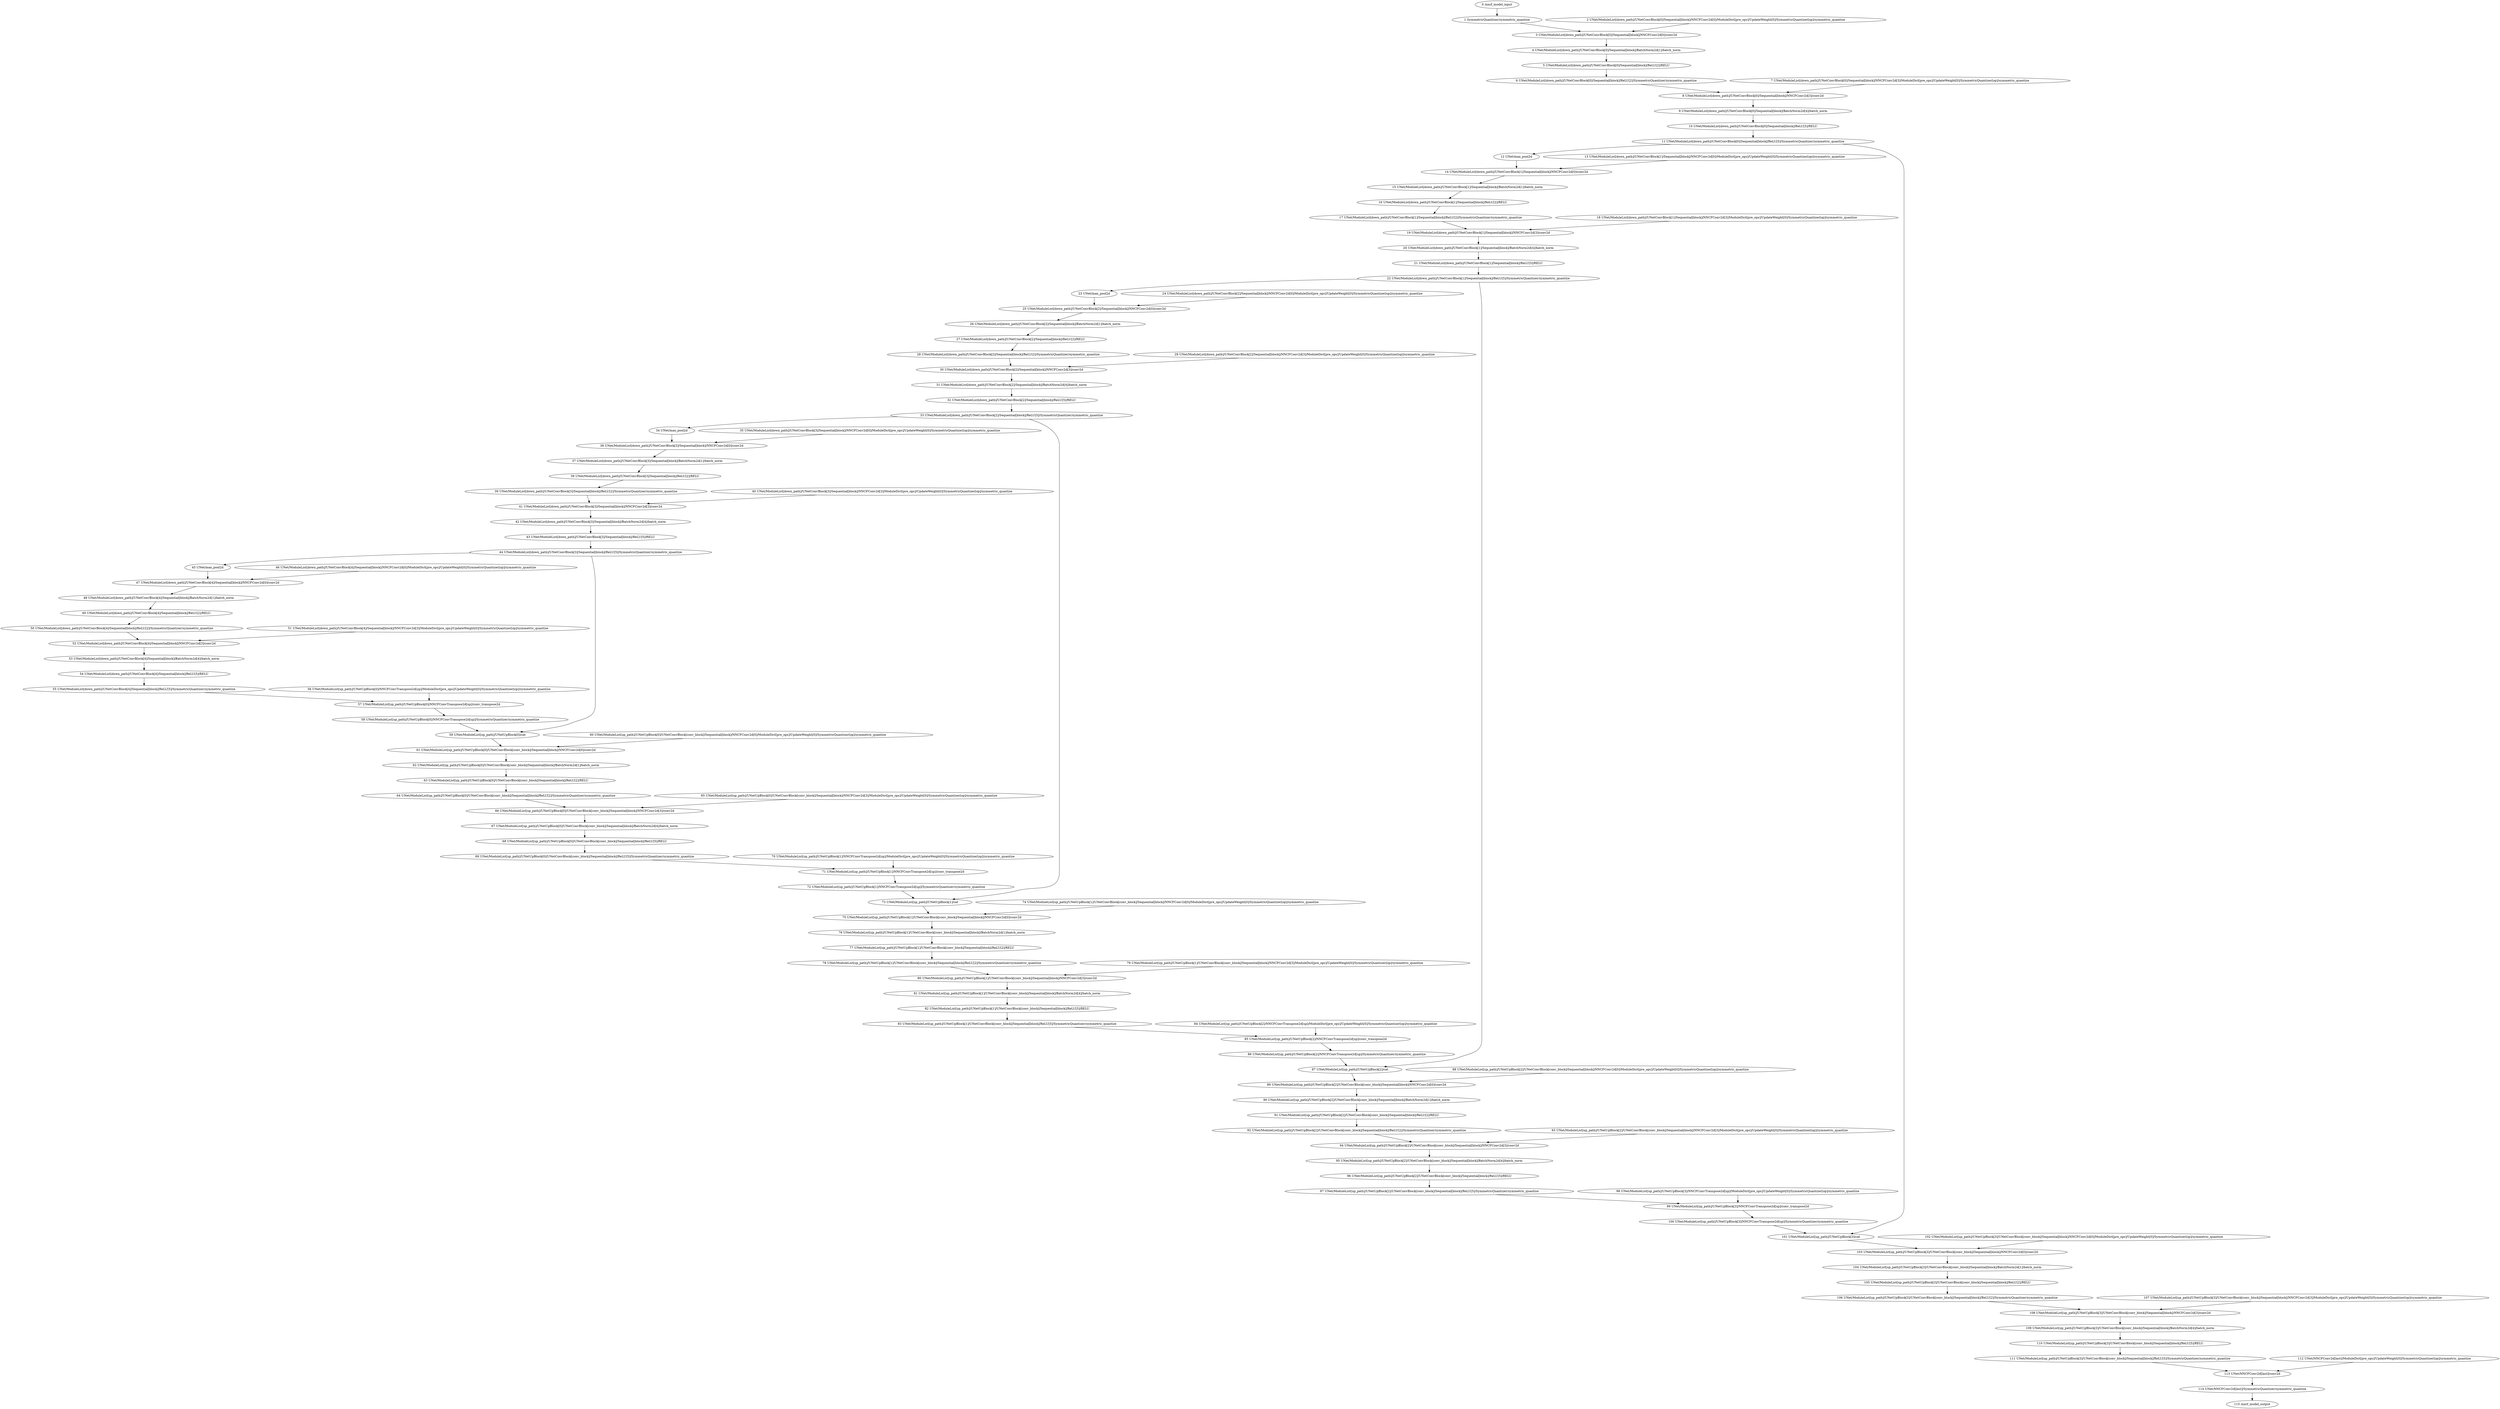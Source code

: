 strict digraph  {
"0 /nncf_model_input" [id=0, scope="", type=nncf_model_input];
"1 SymmetricQuantizer/symmetric_quantize" [id=1, scope=SymmetricQuantizer, type=symmetric_quantize];
"2 UNet/ModuleList[down_path]/UNetConvBlock[0]/Sequential[block]/NNCFConv2d[0]/ModuleDict[pre_ops]/UpdateWeight[0]/SymmetricQuantizer[op]/symmetric_quantize" [id=2, scope="UNet/ModuleList[down_path]/UNetConvBlock[0]/Sequential[block]/NNCFConv2d[0]/ModuleDict[pre_ops]/UpdateWeight[0]/SymmetricQuantizer[op]", type=symmetric_quantize];
"3 UNet/ModuleList[down_path]/UNetConvBlock[0]/Sequential[block]/NNCFConv2d[0]/conv2d" [id=3, scope="UNet/ModuleList[down_path]/UNetConvBlock[0]/Sequential[block]/NNCFConv2d[0]", type=conv2d];
"4 UNet/ModuleList[down_path]/UNetConvBlock[0]/Sequential[block]/BatchNorm2d[1]/batch_norm" [id=4, scope="UNet/ModuleList[down_path]/UNetConvBlock[0]/Sequential[block]/BatchNorm2d[1]", type=batch_norm];
"5 UNet/ModuleList[down_path]/UNetConvBlock[0]/Sequential[block]/ReLU[2]/RELU" [id=5, scope="UNet/ModuleList[down_path]/UNetConvBlock[0]/Sequential[block]/ReLU[2]", type=RELU];
"6 UNet/ModuleList[down_path]/UNetConvBlock[0]/Sequential[block]/ReLU[2]/SymmetricQuantizer/symmetric_quantize" [id=6, scope="UNet/ModuleList[down_path]/UNetConvBlock[0]/Sequential[block]/ReLU[2]/SymmetricQuantizer", type=symmetric_quantize];
"7 UNet/ModuleList[down_path]/UNetConvBlock[0]/Sequential[block]/NNCFConv2d[3]/ModuleDict[pre_ops]/UpdateWeight[0]/SymmetricQuantizer[op]/symmetric_quantize" [id=7, scope="UNet/ModuleList[down_path]/UNetConvBlock[0]/Sequential[block]/NNCFConv2d[3]/ModuleDict[pre_ops]/UpdateWeight[0]/SymmetricQuantizer[op]", type=symmetric_quantize];
"8 UNet/ModuleList[down_path]/UNetConvBlock[0]/Sequential[block]/NNCFConv2d[3]/conv2d" [id=8, scope="UNet/ModuleList[down_path]/UNetConvBlock[0]/Sequential[block]/NNCFConv2d[3]", type=conv2d];
"9 UNet/ModuleList[down_path]/UNetConvBlock[0]/Sequential[block]/BatchNorm2d[4]/batch_norm" [id=9, scope="UNet/ModuleList[down_path]/UNetConvBlock[0]/Sequential[block]/BatchNorm2d[4]", type=batch_norm];
"10 UNet/ModuleList[down_path]/UNetConvBlock[0]/Sequential[block]/ReLU[5]/RELU" [id=10, scope="UNet/ModuleList[down_path]/UNetConvBlock[0]/Sequential[block]/ReLU[5]", type=RELU];
"11 UNet/ModuleList[down_path]/UNetConvBlock[0]/Sequential[block]/ReLU[5]/SymmetricQuantizer/symmetric_quantize" [id=11, scope="UNet/ModuleList[down_path]/UNetConvBlock[0]/Sequential[block]/ReLU[5]/SymmetricQuantizer", type=symmetric_quantize];
"12 UNet/max_pool2d" [id=12, scope=UNet, type=max_pool2d];
"13 UNet/ModuleList[down_path]/UNetConvBlock[1]/Sequential[block]/NNCFConv2d[0]/ModuleDict[pre_ops]/UpdateWeight[0]/SymmetricQuantizer[op]/symmetric_quantize" [id=13, scope="UNet/ModuleList[down_path]/UNetConvBlock[1]/Sequential[block]/NNCFConv2d[0]/ModuleDict[pre_ops]/UpdateWeight[0]/SymmetricQuantizer[op]", type=symmetric_quantize];
"14 UNet/ModuleList[down_path]/UNetConvBlock[1]/Sequential[block]/NNCFConv2d[0]/conv2d" [id=14, scope="UNet/ModuleList[down_path]/UNetConvBlock[1]/Sequential[block]/NNCFConv2d[0]", type=conv2d];
"15 UNet/ModuleList[down_path]/UNetConvBlock[1]/Sequential[block]/BatchNorm2d[1]/batch_norm" [id=15, scope="UNet/ModuleList[down_path]/UNetConvBlock[1]/Sequential[block]/BatchNorm2d[1]", type=batch_norm];
"16 UNet/ModuleList[down_path]/UNetConvBlock[1]/Sequential[block]/ReLU[2]/RELU" [id=16, scope="UNet/ModuleList[down_path]/UNetConvBlock[1]/Sequential[block]/ReLU[2]", type=RELU];
"17 UNet/ModuleList[down_path]/UNetConvBlock[1]/Sequential[block]/ReLU[2]/SymmetricQuantizer/symmetric_quantize" [id=17, scope="UNet/ModuleList[down_path]/UNetConvBlock[1]/Sequential[block]/ReLU[2]/SymmetricQuantizer", type=symmetric_quantize];
"18 UNet/ModuleList[down_path]/UNetConvBlock[1]/Sequential[block]/NNCFConv2d[3]/ModuleDict[pre_ops]/UpdateWeight[0]/SymmetricQuantizer[op]/symmetric_quantize" [id=18, scope="UNet/ModuleList[down_path]/UNetConvBlock[1]/Sequential[block]/NNCFConv2d[3]/ModuleDict[pre_ops]/UpdateWeight[0]/SymmetricQuantizer[op]", type=symmetric_quantize];
"19 UNet/ModuleList[down_path]/UNetConvBlock[1]/Sequential[block]/NNCFConv2d[3]/conv2d" [id=19, scope="UNet/ModuleList[down_path]/UNetConvBlock[1]/Sequential[block]/NNCFConv2d[3]", type=conv2d];
"20 UNet/ModuleList[down_path]/UNetConvBlock[1]/Sequential[block]/BatchNorm2d[4]/batch_norm" [id=20, scope="UNet/ModuleList[down_path]/UNetConvBlock[1]/Sequential[block]/BatchNorm2d[4]", type=batch_norm];
"21 UNet/ModuleList[down_path]/UNetConvBlock[1]/Sequential[block]/ReLU[5]/RELU" [id=21, scope="UNet/ModuleList[down_path]/UNetConvBlock[1]/Sequential[block]/ReLU[5]", type=RELU];
"22 UNet/ModuleList[down_path]/UNetConvBlock[1]/Sequential[block]/ReLU[5]/SymmetricQuantizer/symmetric_quantize" [id=22, scope="UNet/ModuleList[down_path]/UNetConvBlock[1]/Sequential[block]/ReLU[5]/SymmetricQuantizer", type=symmetric_quantize];
"23 UNet/max_pool2d" [id=23, scope=UNet, type=max_pool2d];
"24 UNet/ModuleList[down_path]/UNetConvBlock[2]/Sequential[block]/NNCFConv2d[0]/ModuleDict[pre_ops]/UpdateWeight[0]/SymmetricQuantizer[op]/symmetric_quantize" [id=24, scope="UNet/ModuleList[down_path]/UNetConvBlock[2]/Sequential[block]/NNCFConv2d[0]/ModuleDict[pre_ops]/UpdateWeight[0]/SymmetricQuantizer[op]", type=symmetric_quantize];
"25 UNet/ModuleList[down_path]/UNetConvBlock[2]/Sequential[block]/NNCFConv2d[0]/conv2d" [id=25, scope="UNet/ModuleList[down_path]/UNetConvBlock[2]/Sequential[block]/NNCFConv2d[0]", type=conv2d];
"26 UNet/ModuleList[down_path]/UNetConvBlock[2]/Sequential[block]/BatchNorm2d[1]/batch_norm" [id=26, scope="UNet/ModuleList[down_path]/UNetConvBlock[2]/Sequential[block]/BatchNorm2d[1]", type=batch_norm];
"27 UNet/ModuleList[down_path]/UNetConvBlock[2]/Sequential[block]/ReLU[2]/RELU" [id=27, scope="UNet/ModuleList[down_path]/UNetConvBlock[2]/Sequential[block]/ReLU[2]", type=RELU];
"28 UNet/ModuleList[down_path]/UNetConvBlock[2]/Sequential[block]/ReLU[2]/SymmetricQuantizer/symmetric_quantize" [id=28, scope="UNet/ModuleList[down_path]/UNetConvBlock[2]/Sequential[block]/ReLU[2]/SymmetricQuantizer", type=symmetric_quantize];
"29 UNet/ModuleList[down_path]/UNetConvBlock[2]/Sequential[block]/NNCFConv2d[3]/ModuleDict[pre_ops]/UpdateWeight[0]/SymmetricQuantizer[op]/symmetric_quantize" [id=29, scope="UNet/ModuleList[down_path]/UNetConvBlock[2]/Sequential[block]/NNCFConv2d[3]/ModuleDict[pre_ops]/UpdateWeight[0]/SymmetricQuantizer[op]", type=symmetric_quantize];
"30 UNet/ModuleList[down_path]/UNetConvBlock[2]/Sequential[block]/NNCFConv2d[3]/conv2d" [id=30, scope="UNet/ModuleList[down_path]/UNetConvBlock[2]/Sequential[block]/NNCFConv2d[3]", type=conv2d];
"31 UNet/ModuleList[down_path]/UNetConvBlock[2]/Sequential[block]/BatchNorm2d[4]/batch_norm" [id=31, scope="UNet/ModuleList[down_path]/UNetConvBlock[2]/Sequential[block]/BatchNorm2d[4]", type=batch_norm];
"32 UNet/ModuleList[down_path]/UNetConvBlock[2]/Sequential[block]/ReLU[5]/RELU" [id=32, scope="UNet/ModuleList[down_path]/UNetConvBlock[2]/Sequential[block]/ReLU[5]", type=RELU];
"33 UNet/ModuleList[down_path]/UNetConvBlock[2]/Sequential[block]/ReLU[5]/SymmetricQuantizer/symmetric_quantize" [id=33, scope="UNet/ModuleList[down_path]/UNetConvBlock[2]/Sequential[block]/ReLU[5]/SymmetricQuantizer", type=symmetric_quantize];
"34 UNet/max_pool2d" [id=34, scope=UNet, type=max_pool2d];
"35 UNet/ModuleList[down_path]/UNetConvBlock[3]/Sequential[block]/NNCFConv2d[0]/ModuleDict[pre_ops]/UpdateWeight[0]/SymmetricQuantizer[op]/symmetric_quantize" [id=35, scope="UNet/ModuleList[down_path]/UNetConvBlock[3]/Sequential[block]/NNCFConv2d[0]/ModuleDict[pre_ops]/UpdateWeight[0]/SymmetricQuantizer[op]", type=symmetric_quantize];
"36 UNet/ModuleList[down_path]/UNetConvBlock[3]/Sequential[block]/NNCFConv2d[0]/conv2d" [id=36, scope="UNet/ModuleList[down_path]/UNetConvBlock[3]/Sequential[block]/NNCFConv2d[0]", type=conv2d];
"37 UNet/ModuleList[down_path]/UNetConvBlock[3]/Sequential[block]/BatchNorm2d[1]/batch_norm" [id=37, scope="UNet/ModuleList[down_path]/UNetConvBlock[3]/Sequential[block]/BatchNorm2d[1]", type=batch_norm];
"38 UNet/ModuleList[down_path]/UNetConvBlock[3]/Sequential[block]/ReLU[2]/RELU" [id=38, scope="UNet/ModuleList[down_path]/UNetConvBlock[3]/Sequential[block]/ReLU[2]", type=RELU];
"39 UNet/ModuleList[down_path]/UNetConvBlock[3]/Sequential[block]/ReLU[2]/SymmetricQuantizer/symmetric_quantize" [id=39, scope="UNet/ModuleList[down_path]/UNetConvBlock[3]/Sequential[block]/ReLU[2]/SymmetricQuantizer", type=symmetric_quantize];
"40 UNet/ModuleList[down_path]/UNetConvBlock[3]/Sequential[block]/NNCFConv2d[3]/ModuleDict[pre_ops]/UpdateWeight[0]/SymmetricQuantizer[op]/symmetric_quantize" [id=40, scope="UNet/ModuleList[down_path]/UNetConvBlock[3]/Sequential[block]/NNCFConv2d[3]/ModuleDict[pre_ops]/UpdateWeight[0]/SymmetricQuantizer[op]", type=symmetric_quantize];
"41 UNet/ModuleList[down_path]/UNetConvBlock[3]/Sequential[block]/NNCFConv2d[3]/conv2d" [id=41, scope="UNet/ModuleList[down_path]/UNetConvBlock[3]/Sequential[block]/NNCFConv2d[3]", type=conv2d];
"42 UNet/ModuleList[down_path]/UNetConvBlock[3]/Sequential[block]/BatchNorm2d[4]/batch_norm" [id=42, scope="UNet/ModuleList[down_path]/UNetConvBlock[3]/Sequential[block]/BatchNorm2d[4]", type=batch_norm];
"43 UNet/ModuleList[down_path]/UNetConvBlock[3]/Sequential[block]/ReLU[5]/RELU" [id=43, scope="UNet/ModuleList[down_path]/UNetConvBlock[3]/Sequential[block]/ReLU[5]", type=RELU];
"44 UNet/ModuleList[down_path]/UNetConvBlock[3]/Sequential[block]/ReLU[5]/SymmetricQuantizer/symmetric_quantize" [id=44, scope="UNet/ModuleList[down_path]/UNetConvBlock[3]/Sequential[block]/ReLU[5]/SymmetricQuantizer", type=symmetric_quantize];
"45 UNet/max_pool2d" [id=45, scope=UNet, type=max_pool2d];
"46 UNet/ModuleList[down_path]/UNetConvBlock[4]/Sequential[block]/NNCFConv2d[0]/ModuleDict[pre_ops]/UpdateWeight[0]/SymmetricQuantizer[op]/symmetric_quantize" [id=46, scope="UNet/ModuleList[down_path]/UNetConvBlock[4]/Sequential[block]/NNCFConv2d[0]/ModuleDict[pre_ops]/UpdateWeight[0]/SymmetricQuantizer[op]", type=symmetric_quantize];
"47 UNet/ModuleList[down_path]/UNetConvBlock[4]/Sequential[block]/NNCFConv2d[0]/conv2d" [id=47, scope="UNet/ModuleList[down_path]/UNetConvBlock[4]/Sequential[block]/NNCFConv2d[0]", type=conv2d];
"48 UNet/ModuleList[down_path]/UNetConvBlock[4]/Sequential[block]/BatchNorm2d[1]/batch_norm" [id=48, scope="UNet/ModuleList[down_path]/UNetConvBlock[4]/Sequential[block]/BatchNorm2d[1]", type=batch_norm];
"49 UNet/ModuleList[down_path]/UNetConvBlock[4]/Sequential[block]/ReLU[2]/RELU" [id=49, scope="UNet/ModuleList[down_path]/UNetConvBlock[4]/Sequential[block]/ReLU[2]", type=RELU];
"50 UNet/ModuleList[down_path]/UNetConvBlock[4]/Sequential[block]/ReLU[2]/SymmetricQuantizer/symmetric_quantize" [id=50, scope="UNet/ModuleList[down_path]/UNetConvBlock[4]/Sequential[block]/ReLU[2]/SymmetricQuantizer", type=symmetric_quantize];
"51 UNet/ModuleList[down_path]/UNetConvBlock[4]/Sequential[block]/NNCFConv2d[3]/ModuleDict[pre_ops]/UpdateWeight[0]/SymmetricQuantizer[op]/symmetric_quantize" [id=51, scope="UNet/ModuleList[down_path]/UNetConvBlock[4]/Sequential[block]/NNCFConv2d[3]/ModuleDict[pre_ops]/UpdateWeight[0]/SymmetricQuantizer[op]", type=symmetric_quantize];
"52 UNet/ModuleList[down_path]/UNetConvBlock[4]/Sequential[block]/NNCFConv2d[3]/conv2d" [id=52, scope="UNet/ModuleList[down_path]/UNetConvBlock[4]/Sequential[block]/NNCFConv2d[3]", type=conv2d];
"53 UNet/ModuleList[down_path]/UNetConvBlock[4]/Sequential[block]/BatchNorm2d[4]/batch_norm" [id=53, scope="UNet/ModuleList[down_path]/UNetConvBlock[4]/Sequential[block]/BatchNorm2d[4]", type=batch_norm];
"54 UNet/ModuleList[down_path]/UNetConvBlock[4]/Sequential[block]/ReLU[5]/RELU" [id=54, scope="UNet/ModuleList[down_path]/UNetConvBlock[4]/Sequential[block]/ReLU[5]", type=RELU];
"55 UNet/ModuleList[down_path]/UNetConvBlock[4]/Sequential[block]/ReLU[5]/SymmetricQuantizer/symmetric_quantize" [id=55, scope="UNet/ModuleList[down_path]/UNetConvBlock[4]/Sequential[block]/ReLU[5]/SymmetricQuantizer", type=symmetric_quantize];
"56 UNet/ModuleList[up_path]/UNetUpBlock[0]/NNCFConvTranspose2d[up]/ModuleDict[pre_ops]/UpdateWeight[0]/SymmetricQuantizer[op]/symmetric_quantize" [id=56, scope="UNet/ModuleList[up_path]/UNetUpBlock[0]/NNCFConvTranspose2d[up]/ModuleDict[pre_ops]/UpdateWeight[0]/SymmetricQuantizer[op]", type=symmetric_quantize];
"57 UNet/ModuleList[up_path]/UNetUpBlock[0]/NNCFConvTranspose2d[up]/conv_transpose2d" [id=57, scope="UNet/ModuleList[up_path]/UNetUpBlock[0]/NNCFConvTranspose2d[up]", type=conv_transpose2d];
"58 UNet/ModuleList[up_path]/UNetUpBlock[0]/NNCFConvTranspose2d[up]/SymmetricQuantizer/symmetric_quantize" [id=58, scope="UNet/ModuleList[up_path]/UNetUpBlock[0]/NNCFConvTranspose2d[up]/SymmetricQuantizer", type=symmetric_quantize];
"59 UNet/ModuleList[up_path]/UNetUpBlock[0]/cat" [id=59, scope="UNet/ModuleList[up_path]/UNetUpBlock[0]", type=cat];
"60 UNet/ModuleList[up_path]/UNetUpBlock[0]/UNetConvBlock[conv_block]/Sequential[block]/NNCFConv2d[0]/ModuleDict[pre_ops]/UpdateWeight[0]/SymmetricQuantizer[op]/symmetric_quantize" [id=60, scope="UNet/ModuleList[up_path]/UNetUpBlock[0]/UNetConvBlock[conv_block]/Sequential[block]/NNCFConv2d[0]/ModuleDict[pre_ops]/UpdateWeight[0]/SymmetricQuantizer[op]", type=symmetric_quantize];
"61 UNet/ModuleList[up_path]/UNetUpBlock[0]/UNetConvBlock[conv_block]/Sequential[block]/NNCFConv2d[0]/conv2d" [id=61, scope="UNet/ModuleList[up_path]/UNetUpBlock[0]/UNetConvBlock[conv_block]/Sequential[block]/NNCFConv2d[0]", type=conv2d];
"62 UNet/ModuleList[up_path]/UNetUpBlock[0]/UNetConvBlock[conv_block]/Sequential[block]/BatchNorm2d[1]/batch_norm" [id=62, scope="UNet/ModuleList[up_path]/UNetUpBlock[0]/UNetConvBlock[conv_block]/Sequential[block]/BatchNorm2d[1]", type=batch_norm];
"63 UNet/ModuleList[up_path]/UNetUpBlock[0]/UNetConvBlock[conv_block]/Sequential[block]/ReLU[2]/RELU" [id=63, scope="UNet/ModuleList[up_path]/UNetUpBlock[0]/UNetConvBlock[conv_block]/Sequential[block]/ReLU[2]", type=RELU];
"64 UNet/ModuleList[up_path]/UNetUpBlock[0]/UNetConvBlock[conv_block]/Sequential[block]/ReLU[2]/SymmetricQuantizer/symmetric_quantize" [id=64, scope="UNet/ModuleList[up_path]/UNetUpBlock[0]/UNetConvBlock[conv_block]/Sequential[block]/ReLU[2]/SymmetricQuantizer", type=symmetric_quantize];
"65 UNet/ModuleList[up_path]/UNetUpBlock[0]/UNetConvBlock[conv_block]/Sequential[block]/NNCFConv2d[3]/ModuleDict[pre_ops]/UpdateWeight[0]/SymmetricQuantizer[op]/symmetric_quantize" [id=65, scope="UNet/ModuleList[up_path]/UNetUpBlock[0]/UNetConvBlock[conv_block]/Sequential[block]/NNCFConv2d[3]/ModuleDict[pre_ops]/UpdateWeight[0]/SymmetricQuantizer[op]", type=symmetric_quantize];
"66 UNet/ModuleList[up_path]/UNetUpBlock[0]/UNetConvBlock[conv_block]/Sequential[block]/NNCFConv2d[3]/conv2d" [id=66, scope="UNet/ModuleList[up_path]/UNetUpBlock[0]/UNetConvBlock[conv_block]/Sequential[block]/NNCFConv2d[3]", type=conv2d];
"67 UNet/ModuleList[up_path]/UNetUpBlock[0]/UNetConvBlock[conv_block]/Sequential[block]/BatchNorm2d[4]/batch_norm" [id=67, scope="UNet/ModuleList[up_path]/UNetUpBlock[0]/UNetConvBlock[conv_block]/Sequential[block]/BatchNorm2d[4]", type=batch_norm];
"68 UNet/ModuleList[up_path]/UNetUpBlock[0]/UNetConvBlock[conv_block]/Sequential[block]/ReLU[5]/RELU" [id=68, scope="UNet/ModuleList[up_path]/UNetUpBlock[0]/UNetConvBlock[conv_block]/Sequential[block]/ReLU[5]", type=RELU];
"69 UNet/ModuleList[up_path]/UNetUpBlock[0]/UNetConvBlock[conv_block]/Sequential[block]/ReLU[5]/SymmetricQuantizer/symmetric_quantize" [id=69, scope="UNet/ModuleList[up_path]/UNetUpBlock[0]/UNetConvBlock[conv_block]/Sequential[block]/ReLU[5]/SymmetricQuantizer", type=symmetric_quantize];
"70 UNet/ModuleList[up_path]/UNetUpBlock[1]/NNCFConvTranspose2d[up]/ModuleDict[pre_ops]/UpdateWeight[0]/SymmetricQuantizer[op]/symmetric_quantize" [id=70, scope="UNet/ModuleList[up_path]/UNetUpBlock[1]/NNCFConvTranspose2d[up]/ModuleDict[pre_ops]/UpdateWeight[0]/SymmetricQuantizer[op]", type=symmetric_quantize];
"71 UNet/ModuleList[up_path]/UNetUpBlock[1]/NNCFConvTranspose2d[up]/conv_transpose2d" [id=71, scope="UNet/ModuleList[up_path]/UNetUpBlock[1]/NNCFConvTranspose2d[up]", type=conv_transpose2d];
"72 UNet/ModuleList[up_path]/UNetUpBlock[1]/NNCFConvTranspose2d[up]/SymmetricQuantizer/symmetric_quantize" [id=72, scope="UNet/ModuleList[up_path]/UNetUpBlock[1]/NNCFConvTranspose2d[up]/SymmetricQuantizer", type=symmetric_quantize];
"73 UNet/ModuleList[up_path]/UNetUpBlock[1]/cat" [id=73, scope="UNet/ModuleList[up_path]/UNetUpBlock[1]", type=cat];
"74 UNet/ModuleList[up_path]/UNetUpBlock[1]/UNetConvBlock[conv_block]/Sequential[block]/NNCFConv2d[0]/ModuleDict[pre_ops]/UpdateWeight[0]/SymmetricQuantizer[op]/symmetric_quantize" [id=74, scope="UNet/ModuleList[up_path]/UNetUpBlock[1]/UNetConvBlock[conv_block]/Sequential[block]/NNCFConv2d[0]/ModuleDict[pre_ops]/UpdateWeight[0]/SymmetricQuantizer[op]", type=symmetric_quantize];
"75 UNet/ModuleList[up_path]/UNetUpBlock[1]/UNetConvBlock[conv_block]/Sequential[block]/NNCFConv2d[0]/conv2d" [id=75, scope="UNet/ModuleList[up_path]/UNetUpBlock[1]/UNetConvBlock[conv_block]/Sequential[block]/NNCFConv2d[0]", type=conv2d];
"76 UNet/ModuleList[up_path]/UNetUpBlock[1]/UNetConvBlock[conv_block]/Sequential[block]/BatchNorm2d[1]/batch_norm" [id=76, scope="UNet/ModuleList[up_path]/UNetUpBlock[1]/UNetConvBlock[conv_block]/Sequential[block]/BatchNorm2d[1]", type=batch_norm];
"77 UNet/ModuleList[up_path]/UNetUpBlock[1]/UNetConvBlock[conv_block]/Sequential[block]/ReLU[2]/RELU" [id=77, scope="UNet/ModuleList[up_path]/UNetUpBlock[1]/UNetConvBlock[conv_block]/Sequential[block]/ReLU[2]", type=RELU];
"78 UNet/ModuleList[up_path]/UNetUpBlock[1]/UNetConvBlock[conv_block]/Sequential[block]/ReLU[2]/SymmetricQuantizer/symmetric_quantize" [id=78, scope="UNet/ModuleList[up_path]/UNetUpBlock[1]/UNetConvBlock[conv_block]/Sequential[block]/ReLU[2]/SymmetricQuantizer", type=symmetric_quantize];
"79 UNet/ModuleList[up_path]/UNetUpBlock[1]/UNetConvBlock[conv_block]/Sequential[block]/NNCFConv2d[3]/ModuleDict[pre_ops]/UpdateWeight[0]/SymmetricQuantizer[op]/symmetric_quantize" [id=79, scope="UNet/ModuleList[up_path]/UNetUpBlock[1]/UNetConvBlock[conv_block]/Sequential[block]/NNCFConv2d[3]/ModuleDict[pre_ops]/UpdateWeight[0]/SymmetricQuantizer[op]", type=symmetric_quantize];
"80 UNet/ModuleList[up_path]/UNetUpBlock[1]/UNetConvBlock[conv_block]/Sequential[block]/NNCFConv2d[3]/conv2d" [id=80, scope="UNet/ModuleList[up_path]/UNetUpBlock[1]/UNetConvBlock[conv_block]/Sequential[block]/NNCFConv2d[3]", type=conv2d];
"81 UNet/ModuleList[up_path]/UNetUpBlock[1]/UNetConvBlock[conv_block]/Sequential[block]/BatchNorm2d[4]/batch_norm" [id=81, scope="UNet/ModuleList[up_path]/UNetUpBlock[1]/UNetConvBlock[conv_block]/Sequential[block]/BatchNorm2d[4]", type=batch_norm];
"82 UNet/ModuleList[up_path]/UNetUpBlock[1]/UNetConvBlock[conv_block]/Sequential[block]/ReLU[5]/RELU" [id=82, scope="UNet/ModuleList[up_path]/UNetUpBlock[1]/UNetConvBlock[conv_block]/Sequential[block]/ReLU[5]", type=RELU];
"83 UNet/ModuleList[up_path]/UNetUpBlock[1]/UNetConvBlock[conv_block]/Sequential[block]/ReLU[5]/SymmetricQuantizer/symmetric_quantize" [id=83, scope="UNet/ModuleList[up_path]/UNetUpBlock[1]/UNetConvBlock[conv_block]/Sequential[block]/ReLU[5]/SymmetricQuantizer", type=symmetric_quantize];
"84 UNet/ModuleList[up_path]/UNetUpBlock[2]/NNCFConvTranspose2d[up]/ModuleDict[pre_ops]/UpdateWeight[0]/SymmetricQuantizer[op]/symmetric_quantize" [id=84, scope="UNet/ModuleList[up_path]/UNetUpBlock[2]/NNCFConvTranspose2d[up]/ModuleDict[pre_ops]/UpdateWeight[0]/SymmetricQuantizer[op]", type=symmetric_quantize];
"85 UNet/ModuleList[up_path]/UNetUpBlock[2]/NNCFConvTranspose2d[up]/conv_transpose2d" [id=85, scope="UNet/ModuleList[up_path]/UNetUpBlock[2]/NNCFConvTranspose2d[up]", type=conv_transpose2d];
"86 UNet/ModuleList[up_path]/UNetUpBlock[2]/NNCFConvTranspose2d[up]/SymmetricQuantizer/symmetric_quantize" [id=86, scope="UNet/ModuleList[up_path]/UNetUpBlock[2]/NNCFConvTranspose2d[up]/SymmetricQuantizer", type=symmetric_quantize];
"87 UNet/ModuleList[up_path]/UNetUpBlock[2]/cat" [id=87, scope="UNet/ModuleList[up_path]/UNetUpBlock[2]", type=cat];
"88 UNet/ModuleList[up_path]/UNetUpBlock[2]/UNetConvBlock[conv_block]/Sequential[block]/NNCFConv2d[0]/ModuleDict[pre_ops]/UpdateWeight[0]/SymmetricQuantizer[op]/symmetric_quantize" [id=88, scope="UNet/ModuleList[up_path]/UNetUpBlock[2]/UNetConvBlock[conv_block]/Sequential[block]/NNCFConv2d[0]/ModuleDict[pre_ops]/UpdateWeight[0]/SymmetricQuantizer[op]", type=symmetric_quantize];
"89 UNet/ModuleList[up_path]/UNetUpBlock[2]/UNetConvBlock[conv_block]/Sequential[block]/NNCFConv2d[0]/conv2d" [id=89, scope="UNet/ModuleList[up_path]/UNetUpBlock[2]/UNetConvBlock[conv_block]/Sequential[block]/NNCFConv2d[0]", type=conv2d];
"90 UNet/ModuleList[up_path]/UNetUpBlock[2]/UNetConvBlock[conv_block]/Sequential[block]/BatchNorm2d[1]/batch_norm" [id=90, scope="UNet/ModuleList[up_path]/UNetUpBlock[2]/UNetConvBlock[conv_block]/Sequential[block]/BatchNorm2d[1]", type=batch_norm];
"91 UNet/ModuleList[up_path]/UNetUpBlock[2]/UNetConvBlock[conv_block]/Sequential[block]/ReLU[2]/RELU" [id=91, scope="UNet/ModuleList[up_path]/UNetUpBlock[2]/UNetConvBlock[conv_block]/Sequential[block]/ReLU[2]", type=RELU];
"92 UNet/ModuleList[up_path]/UNetUpBlock[2]/UNetConvBlock[conv_block]/Sequential[block]/ReLU[2]/SymmetricQuantizer/symmetric_quantize" [id=92, scope="UNet/ModuleList[up_path]/UNetUpBlock[2]/UNetConvBlock[conv_block]/Sequential[block]/ReLU[2]/SymmetricQuantizer", type=symmetric_quantize];
"93 UNet/ModuleList[up_path]/UNetUpBlock[2]/UNetConvBlock[conv_block]/Sequential[block]/NNCFConv2d[3]/ModuleDict[pre_ops]/UpdateWeight[0]/SymmetricQuantizer[op]/symmetric_quantize" [id=93, scope="UNet/ModuleList[up_path]/UNetUpBlock[2]/UNetConvBlock[conv_block]/Sequential[block]/NNCFConv2d[3]/ModuleDict[pre_ops]/UpdateWeight[0]/SymmetricQuantizer[op]", type=symmetric_quantize];
"94 UNet/ModuleList[up_path]/UNetUpBlock[2]/UNetConvBlock[conv_block]/Sequential[block]/NNCFConv2d[3]/conv2d" [id=94, scope="UNet/ModuleList[up_path]/UNetUpBlock[2]/UNetConvBlock[conv_block]/Sequential[block]/NNCFConv2d[3]", type=conv2d];
"95 UNet/ModuleList[up_path]/UNetUpBlock[2]/UNetConvBlock[conv_block]/Sequential[block]/BatchNorm2d[4]/batch_norm" [id=95, scope="UNet/ModuleList[up_path]/UNetUpBlock[2]/UNetConvBlock[conv_block]/Sequential[block]/BatchNorm2d[4]", type=batch_norm];
"96 UNet/ModuleList[up_path]/UNetUpBlock[2]/UNetConvBlock[conv_block]/Sequential[block]/ReLU[5]/RELU" [id=96, scope="UNet/ModuleList[up_path]/UNetUpBlock[2]/UNetConvBlock[conv_block]/Sequential[block]/ReLU[5]", type=RELU];
"97 UNet/ModuleList[up_path]/UNetUpBlock[2]/UNetConvBlock[conv_block]/Sequential[block]/ReLU[5]/SymmetricQuantizer/symmetric_quantize" [id=97, scope="UNet/ModuleList[up_path]/UNetUpBlock[2]/UNetConvBlock[conv_block]/Sequential[block]/ReLU[5]/SymmetricQuantizer", type=symmetric_quantize];
"98 UNet/ModuleList[up_path]/UNetUpBlock[3]/NNCFConvTranspose2d[up]/ModuleDict[pre_ops]/UpdateWeight[0]/SymmetricQuantizer[op]/symmetric_quantize" [id=98, scope="UNet/ModuleList[up_path]/UNetUpBlock[3]/NNCFConvTranspose2d[up]/ModuleDict[pre_ops]/UpdateWeight[0]/SymmetricQuantizer[op]", type=symmetric_quantize];
"99 UNet/ModuleList[up_path]/UNetUpBlock[3]/NNCFConvTranspose2d[up]/conv_transpose2d" [id=99, scope="UNet/ModuleList[up_path]/UNetUpBlock[3]/NNCFConvTranspose2d[up]", type=conv_transpose2d];
"100 UNet/ModuleList[up_path]/UNetUpBlock[3]/NNCFConvTranspose2d[up]/SymmetricQuantizer/symmetric_quantize" [id=100, scope="UNet/ModuleList[up_path]/UNetUpBlock[3]/NNCFConvTranspose2d[up]/SymmetricQuantizer", type=symmetric_quantize];
"101 UNet/ModuleList[up_path]/UNetUpBlock[3]/cat" [id=101, scope="UNet/ModuleList[up_path]/UNetUpBlock[3]", type=cat];
"102 UNet/ModuleList[up_path]/UNetUpBlock[3]/UNetConvBlock[conv_block]/Sequential[block]/NNCFConv2d[0]/ModuleDict[pre_ops]/UpdateWeight[0]/SymmetricQuantizer[op]/symmetric_quantize" [id=102, scope="UNet/ModuleList[up_path]/UNetUpBlock[3]/UNetConvBlock[conv_block]/Sequential[block]/NNCFConv2d[0]/ModuleDict[pre_ops]/UpdateWeight[0]/SymmetricQuantizer[op]", type=symmetric_quantize];
"103 UNet/ModuleList[up_path]/UNetUpBlock[3]/UNetConvBlock[conv_block]/Sequential[block]/NNCFConv2d[0]/conv2d" [id=103, scope="UNet/ModuleList[up_path]/UNetUpBlock[3]/UNetConvBlock[conv_block]/Sequential[block]/NNCFConv2d[0]", type=conv2d];
"104 UNet/ModuleList[up_path]/UNetUpBlock[3]/UNetConvBlock[conv_block]/Sequential[block]/BatchNorm2d[1]/batch_norm" [id=104, scope="UNet/ModuleList[up_path]/UNetUpBlock[3]/UNetConvBlock[conv_block]/Sequential[block]/BatchNorm2d[1]", type=batch_norm];
"105 UNet/ModuleList[up_path]/UNetUpBlock[3]/UNetConvBlock[conv_block]/Sequential[block]/ReLU[2]/RELU" [id=105, scope="UNet/ModuleList[up_path]/UNetUpBlock[3]/UNetConvBlock[conv_block]/Sequential[block]/ReLU[2]", type=RELU];
"106 UNet/ModuleList[up_path]/UNetUpBlock[3]/UNetConvBlock[conv_block]/Sequential[block]/ReLU[2]/SymmetricQuantizer/symmetric_quantize" [id=106, scope="UNet/ModuleList[up_path]/UNetUpBlock[3]/UNetConvBlock[conv_block]/Sequential[block]/ReLU[2]/SymmetricQuantizer", type=symmetric_quantize];
"107 UNet/ModuleList[up_path]/UNetUpBlock[3]/UNetConvBlock[conv_block]/Sequential[block]/NNCFConv2d[3]/ModuleDict[pre_ops]/UpdateWeight[0]/SymmetricQuantizer[op]/symmetric_quantize" [id=107, scope="UNet/ModuleList[up_path]/UNetUpBlock[3]/UNetConvBlock[conv_block]/Sequential[block]/NNCFConv2d[3]/ModuleDict[pre_ops]/UpdateWeight[0]/SymmetricQuantizer[op]", type=symmetric_quantize];
"108 UNet/ModuleList[up_path]/UNetUpBlock[3]/UNetConvBlock[conv_block]/Sequential[block]/NNCFConv2d[3]/conv2d" [id=108, scope="UNet/ModuleList[up_path]/UNetUpBlock[3]/UNetConvBlock[conv_block]/Sequential[block]/NNCFConv2d[3]", type=conv2d];
"109 UNet/ModuleList[up_path]/UNetUpBlock[3]/UNetConvBlock[conv_block]/Sequential[block]/BatchNorm2d[4]/batch_norm" [id=109, scope="UNet/ModuleList[up_path]/UNetUpBlock[3]/UNetConvBlock[conv_block]/Sequential[block]/BatchNorm2d[4]", type=batch_norm];
"110 UNet/ModuleList[up_path]/UNetUpBlock[3]/UNetConvBlock[conv_block]/Sequential[block]/ReLU[5]/RELU" [id=110, scope="UNet/ModuleList[up_path]/UNetUpBlock[3]/UNetConvBlock[conv_block]/Sequential[block]/ReLU[5]", type=RELU];
"111 UNet/ModuleList[up_path]/UNetUpBlock[3]/UNetConvBlock[conv_block]/Sequential[block]/ReLU[5]/SymmetricQuantizer/symmetric_quantize" [id=111, scope="UNet/ModuleList[up_path]/UNetUpBlock[3]/UNetConvBlock[conv_block]/Sequential[block]/ReLU[5]/SymmetricQuantizer", type=symmetric_quantize];
"112 UNet/NNCFConv2d[last]/ModuleDict[pre_ops]/UpdateWeight[0]/SymmetricQuantizer[op]/symmetric_quantize" [id=112, scope="UNet/NNCFConv2d[last]/ModuleDict[pre_ops]/UpdateWeight[0]/SymmetricQuantizer[op]", type=symmetric_quantize];
"113 UNet/NNCFConv2d[last]/conv2d" [id=113, scope="UNet/NNCFConv2d[last]", type=conv2d];
"114 UNet/NNCFConv2d[last]/SymmetricQuantizer/symmetric_quantize" [id=114, scope="UNet/NNCFConv2d[last]/SymmetricQuantizer", type=symmetric_quantize];
"115 /nncf_model_output" [id=115, scope="", type=nncf_model_output];
"0 /nncf_model_input" -> "1 SymmetricQuantizer/symmetric_quantize";
"1 SymmetricQuantizer/symmetric_quantize" -> "3 UNet/ModuleList[down_path]/UNetConvBlock[0]/Sequential[block]/NNCFConv2d[0]/conv2d";
"2 UNet/ModuleList[down_path]/UNetConvBlock[0]/Sequential[block]/NNCFConv2d[0]/ModuleDict[pre_ops]/UpdateWeight[0]/SymmetricQuantizer[op]/symmetric_quantize" -> "3 UNet/ModuleList[down_path]/UNetConvBlock[0]/Sequential[block]/NNCFConv2d[0]/conv2d";
"3 UNet/ModuleList[down_path]/UNetConvBlock[0]/Sequential[block]/NNCFConv2d[0]/conv2d" -> "4 UNet/ModuleList[down_path]/UNetConvBlock[0]/Sequential[block]/BatchNorm2d[1]/batch_norm";
"4 UNet/ModuleList[down_path]/UNetConvBlock[0]/Sequential[block]/BatchNorm2d[1]/batch_norm" -> "5 UNet/ModuleList[down_path]/UNetConvBlock[0]/Sequential[block]/ReLU[2]/RELU";
"5 UNet/ModuleList[down_path]/UNetConvBlock[0]/Sequential[block]/ReLU[2]/RELU" -> "6 UNet/ModuleList[down_path]/UNetConvBlock[0]/Sequential[block]/ReLU[2]/SymmetricQuantizer/symmetric_quantize";
"6 UNet/ModuleList[down_path]/UNetConvBlock[0]/Sequential[block]/ReLU[2]/SymmetricQuantizer/symmetric_quantize" -> "8 UNet/ModuleList[down_path]/UNetConvBlock[0]/Sequential[block]/NNCFConv2d[3]/conv2d";
"7 UNet/ModuleList[down_path]/UNetConvBlock[0]/Sequential[block]/NNCFConv2d[3]/ModuleDict[pre_ops]/UpdateWeight[0]/SymmetricQuantizer[op]/symmetric_quantize" -> "8 UNet/ModuleList[down_path]/UNetConvBlock[0]/Sequential[block]/NNCFConv2d[3]/conv2d";
"8 UNet/ModuleList[down_path]/UNetConvBlock[0]/Sequential[block]/NNCFConv2d[3]/conv2d" -> "9 UNet/ModuleList[down_path]/UNetConvBlock[0]/Sequential[block]/BatchNorm2d[4]/batch_norm";
"9 UNet/ModuleList[down_path]/UNetConvBlock[0]/Sequential[block]/BatchNorm2d[4]/batch_norm" -> "10 UNet/ModuleList[down_path]/UNetConvBlock[0]/Sequential[block]/ReLU[5]/RELU";
"10 UNet/ModuleList[down_path]/UNetConvBlock[0]/Sequential[block]/ReLU[5]/RELU" -> "11 UNet/ModuleList[down_path]/UNetConvBlock[0]/Sequential[block]/ReLU[5]/SymmetricQuantizer/symmetric_quantize";
"11 UNet/ModuleList[down_path]/UNetConvBlock[0]/Sequential[block]/ReLU[5]/SymmetricQuantizer/symmetric_quantize" -> "12 UNet/max_pool2d";
"12 UNet/max_pool2d" -> "14 UNet/ModuleList[down_path]/UNetConvBlock[1]/Sequential[block]/NNCFConv2d[0]/conv2d";
"13 UNet/ModuleList[down_path]/UNetConvBlock[1]/Sequential[block]/NNCFConv2d[0]/ModuleDict[pre_ops]/UpdateWeight[0]/SymmetricQuantizer[op]/symmetric_quantize" -> "14 UNet/ModuleList[down_path]/UNetConvBlock[1]/Sequential[block]/NNCFConv2d[0]/conv2d";
"14 UNet/ModuleList[down_path]/UNetConvBlock[1]/Sequential[block]/NNCFConv2d[0]/conv2d" -> "15 UNet/ModuleList[down_path]/UNetConvBlock[1]/Sequential[block]/BatchNorm2d[1]/batch_norm";
"15 UNet/ModuleList[down_path]/UNetConvBlock[1]/Sequential[block]/BatchNorm2d[1]/batch_norm" -> "16 UNet/ModuleList[down_path]/UNetConvBlock[1]/Sequential[block]/ReLU[2]/RELU";
"16 UNet/ModuleList[down_path]/UNetConvBlock[1]/Sequential[block]/ReLU[2]/RELU" -> "17 UNet/ModuleList[down_path]/UNetConvBlock[1]/Sequential[block]/ReLU[2]/SymmetricQuantizer/symmetric_quantize";
"17 UNet/ModuleList[down_path]/UNetConvBlock[1]/Sequential[block]/ReLU[2]/SymmetricQuantizer/symmetric_quantize" -> "19 UNet/ModuleList[down_path]/UNetConvBlock[1]/Sequential[block]/NNCFConv2d[3]/conv2d";
"18 UNet/ModuleList[down_path]/UNetConvBlock[1]/Sequential[block]/NNCFConv2d[3]/ModuleDict[pre_ops]/UpdateWeight[0]/SymmetricQuantizer[op]/symmetric_quantize" -> "19 UNet/ModuleList[down_path]/UNetConvBlock[1]/Sequential[block]/NNCFConv2d[3]/conv2d";
"19 UNet/ModuleList[down_path]/UNetConvBlock[1]/Sequential[block]/NNCFConv2d[3]/conv2d" -> "20 UNet/ModuleList[down_path]/UNetConvBlock[1]/Sequential[block]/BatchNorm2d[4]/batch_norm";
"20 UNet/ModuleList[down_path]/UNetConvBlock[1]/Sequential[block]/BatchNorm2d[4]/batch_norm" -> "21 UNet/ModuleList[down_path]/UNetConvBlock[1]/Sequential[block]/ReLU[5]/RELU";
"21 UNet/ModuleList[down_path]/UNetConvBlock[1]/Sequential[block]/ReLU[5]/RELU" -> "22 UNet/ModuleList[down_path]/UNetConvBlock[1]/Sequential[block]/ReLU[5]/SymmetricQuantizer/symmetric_quantize";
"22 UNet/ModuleList[down_path]/UNetConvBlock[1]/Sequential[block]/ReLU[5]/SymmetricQuantizer/symmetric_quantize" -> "23 UNet/max_pool2d";
"22 UNet/ModuleList[down_path]/UNetConvBlock[1]/Sequential[block]/ReLU[5]/SymmetricQuantizer/symmetric_quantize" -> "87 UNet/ModuleList[up_path]/UNetUpBlock[2]/cat";
"23 UNet/max_pool2d" -> "25 UNet/ModuleList[down_path]/UNetConvBlock[2]/Sequential[block]/NNCFConv2d[0]/conv2d";
"24 UNet/ModuleList[down_path]/UNetConvBlock[2]/Sequential[block]/NNCFConv2d[0]/ModuleDict[pre_ops]/UpdateWeight[0]/SymmetricQuantizer[op]/symmetric_quantize" -> "25 UNet/ModuleList[down_path]/UNetConvBlock[2]/Sequential[block]/NNCFConv2d[0]/conv2d";
"25 UNet/ModuleList[down_path]/UNetConvBlock[2]/Sequential[block]/NNCFConv2d[0]/conv2d" -> "26 UNet/ModuleList[down_path]/UNetConvBlock[2]/Sequential[block]/BatchNorm2d[1]/batch_norm";
"26 UNet/ModuleList[down_path]/UNetConvBlock[2]/Sequential[block]/BatchNorm2d[1]/batch_norm" -> "27 UNet/ModuleList[down_path]/UNetConvBlock[2]/Sequential[block]/ReLU[2]/RELU";
"27 UNet/ModuleList[down_path]/UNetConvBlock[2]/Sequential[block]/ReLU[2]/RELU" -> "28 UNet/ModuleList[down_path]/UNetConvBlock[2]/Sequential[block]/ReLU[2]/SymmetricQuantizer/symmetric_quantize";
"28 UNet/ModuleList[down_path]/UNetConvBlock[2]/Sequential[block]/ReLU[2]/SymmetricQuantizer/symmetric_quantize" -> "30 UNet/ModuleList[down_path]/UNetConvBlock[2]/Sequential[block]/NNCFConv2d[3]/conv2d";
"29 UNet/ModuleList[down_path]/UNetConvBlock[2]/Sequential[block]/NNCFConv2d[3]/ModuleDict[pre_ops]/UpdateWeight[0]/SymmetricQuantizer[op]/symmetric_quantize" -> "30 UNet/ModuleList[down_path]/UNetConvBlock[2]/Sequential[block]/NNCFConv2d[3]/conv2d";
"30 UNet/ModuleList[down_path]/UNetConvBlock[2]/Sequential[block]/NNCFConv2d[3]/conv2d" -> "31 UNet/ModuleList[down_path]/UNetConvBlock[2]/Sequential[block]/BatchNorm2d[4]/batch_norm";
"31 UNet/ModuleList[down_path]/UNetConvBlock[2]/Sequential[block]/BatchNorm2d[4]/batch_norm" -> "32 UNet/ModuleList[down_path]/UNetConvBlock[2]/Sequential[block]/ReLU[5]/RELU";
"32 UNet/ModuleList[down_path]/UNetConvBlock[2]/Sequential[block]/ReLU[5]/RELU" -> "33 UNet/ModuleList[down_path]/UNetConvBlock[2]/Sequential[block]/ReLU[5]/SymmetricQuantizer/symmetric_quantize";
"33 UNet/ModuleList[down_path]/UNetConvBlock[2]/Sequential[block]/ReLU[5]/SymmetricQuantizer/symmetric_quantize" -> "34 UNet/max_pool2d";
"33 UNet/ModuleList[down_path]/UNetConvBlock[2]/Sequential[block]/ReLU[5]/SymmetricQuantizer/symmetric_quantize" -> "73 UNet/ModuleList[up_path]/UNetUpBlock[1]/cat";
"34 UNet/max_pool2d" -> "36 UNet/ModuleList[down_path]/UNetConvBlock[3]/Sequential[block]/NNCFConv2d[0]/conv2d";
"35 UNet/ModuleList[down_path]/UNetConvBlock[3]/Sequential[block]/NNCFConv2d[0]/ModuleDict[pre_ops]/UpdateWeight[0]/SymmetricQuantizer[op]/symmetric_quantize" -> "36 UNet/ModuleList[down_path]/UNetConvBlock[3]/Sequential[block]/NNCFConv2d[0]/conv2d";
"36 UNet/ModuleList[down_path]/UNetConvBlock[3]/Sequential[block]/NNCFConv2d[0]/conv2d" -> "37 UNet/ModuleList[down_path]/UNetConvBlock[3]/Sequential[block]/BatchNorm2d[1]/batch_norm";
"37 UNet/ModuleList[down_path]/UNetConvBlock[3]/Sequential[block]/BatchNorm2d[1]/batch_norm" -> "38 UNet/ModuleList[down_path]/UNetConvBlock[3]/Sequential[block]/ReLU[2]/RELU";
"38 UNet/ModuleList[down_path]/UNetConvBlock[3]/Sequential[block]/ReLU[2]/RELU" -> "39 UNet/ModuleList[down_path]/UNetConvBlock[3]/Sequential[block]/ReLU[2]/SymmetricQuantizer/symmetric_quantize";
"39 UNet/ModuleList[down_path]/UNetConvBlock[3]/Sequential[block]/ReLU[2]/SymmetricQuantizer/symmetric_quantize" -> "41 UNet/ModuleList[down_path]/UNetConvBlock[3]/Sequential[block]/NNCFConv2d[3]/conv2d";
"40 UNet/ModuleList[down_path]/UNetConvBlock[3]/Sequential[block]/NNCFConv2d[3]/ModuleDict[pre_ops]/UpdateWeight[0]/SymmetricQuantizer[op]/symmetric_quantize" -> "41 UNet/ModuleList[down_path]/UNetConvBlock[3]/Sequential[block]/NNCFConv2d[3]/conv2d";
"41 UNet/ModuleList[down_path]/UNetConvBlock[3]/Sequential[block]/NNCFConv2d[3]/conv2d" -> "42 UNet/ModuleList[down_path]/UNetConvBlock[3]/Sequential[block]/BatchNorm2d[4]/batch_norm";
"42 UNet/ModuleList[down_path]/UNetConvBlock[3]/Sequential[block]/BatchNorm2d[4]/batch_norm" -> "43 UNet/ModuleList[down_path]/UNetConvBlock[3]/Sequential[block]/ReLU[5]/RELU";
"43 UNet/ModuleList[down_path]/UNetConvBlock[3]/Sequential[block]/ReLU[5]/RELU" -> "44 UNet/ModuleList[down_path]/UNetConvBlock[3]/Sequential[block]/ReLU[5]/SymmetricQuantizer/symmetric_quantize";
"44 UNet/ModuleList[down_path]/UNetConvBlock[3]/Sequential[block]/ReLU[5]/SymmetricQuantizer/symmetric_quantize" -> "45 UNet/max_pool2d";
"44 UNet/ModuleList[down_path]/UNetConvBlock[3]/Sequential[block]/ReLU[5]/SymmetricQuantizer/symmetric_quantize" -> "59 UNet/ModuleList[up_path]/UNetUpBlock[0]/cat";
"45 UNet/max_pool2d" -> "47 UNet/ModuleList[down_path]/UNetConvBlock[4]/Sequential[block]/NNCFConv2d[0]/conv2d";
"46 UNet/ModuleList[down_path]/UNetConvBlock[4]/Sequential[block]/NNCFConv2d[0]/ModuleDict[pre_ops]/UpdateWeight[0]/SymmetricQuantizer[op]/symmetric_quantize" -> "47 UNet/ModuleList[down_path]/UNetConvBlock[4]/Sequential[block]/NNCFConv2d[0]/conv2d";
"47 UNet/ModuleList[down_path]/UNetConvBlock[4]/Sequential[block]/NNCFConv2d[0]/conv2d" -> "48 UNet/ModuleList[down_path]/UNetConvBlock[4]/Sequential[block]/BatchNorm2d[1]/batch_norm";
"48 UNet/ModuleList[down_path]/UNetConvBlock[4]/Sequential[block]/BatchNorm2d[1]/batch_norm" -> "49 UNet/ModuleList[down_path]/UNetConvBlock[4]/Sequential[block]/ReLU[2]/RELU";
"49 UNet/ModuleList[down_path]/UNetConvBlock[4]/Sequential[block]/ReLU[2]/RELU" -> "50 UNet/ModuleList[down_path]/UNetConvBlock[4]/Sequential[block]/ReLU[2]/SymmetricQuantizer/symmetric_quantize";
"50 UNet/ModuleList[down_path]/UNetConvBlock[4]/Sequential[block]/ReLU[2]/SymmetricQuantizer/symmetric_quantize" -> "52 UNet/ModuleList[down_path]/UNetConvBlock[4]/Sequential[block]/NNCFConv2d[3]/conv2d";
"51 UNet/ModuleList[down_path]/UNetConvBlock[4]/Sequential[block]/NNCFConv2d[3]/ModuleDict[pre_ops]/UpdateWeight[0]/SymmetricQuantizer[op]/symmetric_quantize" -> "52 UNet/ModuleList[down_path]/UNetConvBlock[4]/Sequential[block]/NNCFConv2d[3]/conv2d";
"52 UNet/ModuleList[down_path]/UNetConvBlock[4]/Sequential[block]/NNCFConv2d[3]/conv2d" -> "53 UNet/ModuleList[down_path]/UNetConvBlock[4]/Sequential[block]/BatchNorm2d[4]/batch_norm";
"53 UNet/ModuleList[down_path]/UNetConvBlock[4]/Sequential[block]/BatchNorm2d[4]/batch_norm" -> "54 UNet/ModuleList[down_path]/UNetConvBlock[4]/Sequential[block]/ReLU[5]/RELU";
"54 UNet/ModuleList[down_path]/UNetConvBlock[4]/Sequential[block]/ReLU[5]/RELU" -> "55 UNet/ModuleList[down_path]/UNetConvBlock[4]/Sequential[block]/ReLU[5]/SymmetricQuantizer/symmetric_quantize";
"55 UNet/ModuleList[down_path]/UNetConvBlock[4]/Sequential[block]/ReLU[5]/SymmetricQuantizer/symmetric_quantize" -> "57 UNet/ModuleList[up_path]/UNetUpBlock[0]/NNCFConvTranspose2d[up]/conv_transpose2d";
"56 UNet/ModuleList[up_path]/UNetUpBlock[0]/NNCFConvTranspose2d[up]/ModuleDict[pre_ops]/UpdateWeight[0]/SymmetricQuantizer[op]/symmetric_quantize" -> "57 UNet/ModuleList[up_path]/UNetUpBlock[0]/NNCFConvTranspose2d[up]/conv_transpose2d";
"57 UNet/ModuleList[up_path]/UNetUpBlock[0]/NNCFConvTranspose2d[up]/conv_transpose2d" -> "58 UNet/ModuleList[up_path]/UNetUpBlock[0]/NNCFConvTranspose2d[up]/SymmetricQuantizer/symmetric_quantize";
"58 UNet/ModuleList[up_path]/UNetUpBlock[0]/NNCFConvTranspose2d[up]/SymmetricQuantizer/symmetric_quantize" -> "59 UNet/ModuleList[up_path]/UNetUpBlock[0]/cat";
"59 UNet/ModuleList[up_path]/UNetUpBlock[0]/cat" -> "61 UNet/ModuleList[up_path]/UNetUpBlock[0]/UNetConvBlock[conv_block]/Sequential[block]/NNCFConv2d[0]/conv2d";
"60 UNet/ModuleList[up_path]/UNetUpBlock[0]/UNetConvBlock[conv_block]/Sequential[block]/NNCFConv2d[0]/ModuleDict[pre_ops]/UpdateWeight[0]/SymmetricQuantizer[op]/symmetric_quantize" -> "61 UNet/ModuleList[up_path]/UNetUpBlock[0]/UNetConvBlock[conv_block]/Sequential[block]/NNCFConv2d[0]/conv2d";
"61 UNet/ModuleList[up_path]/UNetUpBlock[0]/UNetConvBlock[conv_block]/Sequential[block]/NNCFConv2d[0]/conv2d" -> "62 UNet/ModuleList[up_path]/UNetUpBlock[0]/UNetConvBlock[conv_block]/Sequential[block]/BatchNorm2d[1]/batch_norm";
"62 UNet/ModuleList[up_path]/UNetUpBlock[0]/UNetConvBlock[conv_block]/Sequential[block]/BatchNorm2d[1]/batch_norm" -> "63 UNet/ModuleList[up_path]/UNetUpBlock[0]/UNetConvBlock[conv_block]/Sequential[block]/ReLU[2]/RELU";
"63 UNet/ModuleList[up_path]/UNetUpBlock[0]/UNetConvBlock[conv_block]/Sequential[block]/ReLU[2]/RELU" -> "64 UNet/ModuleList[up_path]/UNetUpBlock[0]/UNetConvBlock[conv_block]/Sequential[block]/ReLU[2]/SymmetricQuantizer/symmetric_quantize";
"64 UNet/ModuleList[up_path]/UNetUpBlock[0]/UNetConvBlock[conv_block]/Sequential[block]/ReLU[2]/SymmetricQuantizer/symmetric_quantize" -> "66 UNet/ModuleList[up_path]/UNetUpBlock[0]/UNetConvBlock[conv_block]/Sequential[block]/NNCFConv2d[3]/conv2d";
"65 UNet/ModuleList[up_path]/UNetUpBlock[0]/UNetConvBlock[conv_block]/Sequential[block]/NNCFConv2d[3]/ModuleDict[pre_ops]/UpdateWeight[0]/SymmetricQuantizer[op]/symmetric_quantize" -> "66 UNet/ModuleList[up_path]/UNetUpBlock[0]/UNetConvBlock[conv_block]/Sequential[block]/NNCFConv2d[3]/conv2d";
"66 UNet/ModuleList[up_path]/UNetUpBlock[0]/UNetConvBlock[conv_block]/Sequential[block]/NNCFConv2d[3]/conv2d" -> "67 UNet/ModuleList[up_path]/UNetUpBlock[0]/UNetConvBlock[conv_block]/Sequential[block]/BatchNorm2d[4]/batch_norm";
"67 UNet/ModuleList[up_path]/UNetUpBlock[0]/UNetConvBlock[conv_block]/Sequential[block]/BatchNorm2d[4]/batch_norm" -> "68 UNet/ModuleList[up_path]/UNetUpBlock[0]/UNetConvBlock[conv_block]/Sequential[block]/ReLU[5]/RELU";
"68 UNet/ModuleList[up_path]/UNetUpBlock[0]/UNetConvBlock[conv_block]/Sequential[block]/ReLU[5]/RELU" -> "69 UNet/ModuleList[up_path]/UNetUpBlock[0]/UNetConvBlock[conv_block]/Sequential[block]/ReLU[5]/SymmetricQuantizer/symmetric_quantize";
"69 UNet/ModuleList[up_path]/UNetUpBlock[0]/UNetConvBlock[conv_block]/Sequential[block]/ReLU[5]/SymmetricQuantizer/symmetric_quantize" -> "71 UNet/ModuleList[up_path]/UNetUpBlock[1]/NNCFConvTranspose2d[up]/conv_transpose2d";
"70 UNet/ModuleList[up_path]/UNetUpBlock[1]/NNCFConvTranspose2d[up]/ModuleDict[pre_ops]/UpdateWeight[0]/SymmetricQuantizer[op]/symmetric_quantize" -> "71 UNet/ModuleList[up_path]/UNetUpBlock[1]/NNCFConvTranspose2d[up]/conv_transpose2d";
"71 UNet/ModuleList[up_path]/UNetUpBlock[1]/NNCFConvTranspose2d[up]/conv_transpose2d" -> "72 UNet/ModuleList[up_path]/UNetUpBlock[1]/NNCFConvTranspose2d[up]/SymmetricQuantizer/symmetric_quantize";
"72 UNet/ModuleList[up_path]/UNetUpBlock[1]/NNCFConvTranspose2d[up]/SymmetricQuantizer/symmetric_quantize" -> "73 UNet/ModuleList[up_path]/UNetUpBlock[1]/cat";
"73 UNet/ModuleList[up_path]/UNetUpBlock[1]/cat" -> "75 UNet/ModuleList[up_path]/UNetUpBlock[1]/UNetConvBlock[conv_block]/Sequential[block]/NNCFConv2d[0]/conv2d";
"74 UNet/ModuleList[up_path]/UNetUpBlock[1]/UNetConvBlock[conv_block]/Sequential[block]/NNCFConv2d[0]/ModuleDict[pre_ops]/UpdateWeight[0]/SymmetricQuantizer[op]/symmetric_quantize" -> "75 UNet/ModuleList[up_path]/UNetUpBlock[1]/UNetConvBlock[conv_block]/Sequential[block]/NNCFConv2d[0]/conv2d";
"75 UNet/ModuleList[up_path]/UNetUpBlock[1]/UNetConvBlock[conv_block]/Sequential[block]/NNCFConv2d[0]/conv2d" -> "76 UNet/ModuleList[up_path]/UNetUpBlock[1]/UNetConvBlock[conv_block]/Sequential[block]/BatchNorm2d[1]/batch_norm";
"76 UNet/ModuleList[up_path]/UNetUpBlock[1]/UNetConvBlock[conv_block]/Sequential[block]/BatchNorm2d[1]/batch_norm" -> "77 UNet/ModuleList[up_path]/UNetUpBlock[1]/UNetConvBlock[conv_block]/Sequential[block]/ReLU[2]/RELU";
"77 UNet/ModuleList[up_path]/UNetUpBlock[1]/UNetConvBlock[conv_block]/Sequential[block]/ReLU[2]/RELU" -> "78 UNet/ModuleList[up_path]/UNetUpBlock[1]/UNetConvBlock[conv_block]/Sequential[block]/ReLU[2]/SymmetricQuantizer/symmetric_quantize";
"78 UNet/ModuleList[up_path]/UNetUpBlock[1]/UNetConvBlock[conv_block]/Sequential[block]/ReLU[2]/SymmetricQuantizer/symmetric_quantize" -> "80 UNet/ModuleList[up_path]/UNetUpBlock[1]/UNetConvBlock[conv_block]/Sequential[block]/NNCFConv2d[3]/conv2d";
"79 UNet/ModuleList[up_path]/UNetUpBlock[1]/UNetConvBlock[conv_block]/Sequential[block]/NNCFConv2d[3]/ModuleDict[pre_ops]/UpdateWeight[0]/SymmetricQuantizer[op]/symmetric_quantize" -> "80 UNet/ModuleList[up_path]/UNetUpBlock[1]/UNetConvBlock[conv_block]/Sequential[block]/NNCFConv2d[3]/conv2d";
"80 UNet/ModuleList[up_path]/UNetUpBlock[1]/UNetConvBlock[conv_block]/Sequential[block]/NNCFConv2d[3]/conv2d" -> "81 UNet/ModuleList[up_path]/UNetUpBlock[1]/UNetConvBlock[conv_block]/Sequential[block]/BatchNorm2d[4]/batch_norm";
"81 UNet/ModuleList[up_path]/UNetUpBlock[1]/UNetConvBlock[conv_block]/Sequential[block]/BatchNorm2d[4]/batch_norm" -> "82 UNet/ModuleList[up_path]/UNetUpBlock[1]/UNetConvBlock[conv_block]/Sequential[block]/ReLU[5]/RELU";
"82 UNet/ModuleList[up_path]/UNetUpBlock[1]/UNetConvBlock[conv_block]/Sequential[block]/ReLU[5]/RELU" -> "83 UNet/ModuleList[up_path]/UNetUpBlock[1]/UNetConvBlock[conv_block]/Sequential[block]/ReLU[5]/SymmetricQuantizer/symmetric_quantize";
"83 UNet/ModuleList[up_path]/UNetUpBlock[1]/UNetConvBlock[conv_block]/Sequential[block]/ReLU[5]/SymmetricQuantizer/symmetric_quantize" -> "85 UNet/ModuleList[up_path]/UNetUpBlock[2]/NNCFConvTranspose2d[up]/conv_transpose2d";
"84 UNet/ModuleList[up_path]/UNetUpBlock[2]/NNCFConvTranspose2d[up]/ModuleDict[pre_ops]/UpdateWeight[0]/SymmetricQuantizer[op]/symmetric_quantize" -> "85 UNet/ModuleList[up_path]/UNetUpBlock[2]/NNCFConvTranspose2d[up]/conv_transpose2d";
"85 UNet/ModuleList[up_path]/UNetUpBlock[2]/NNCFConvTranspose2d[up]/conv_transpose2d" -> "86 UNet/ModuleList[up_path]/UNetUpBlock[2]/NNCFConvTranspose2d[up]/SymmetricQuantizer/symmetric_quantize";
"86 UNet/ModuleList[up_path]/UNetUpBlock[2]/NNCFConvTranspose2d[up]/SymmetricQuantizer/symmetric_quantize" -> "87 UNet/ModuleList[up_path]/UNetUpBlock[2]/cat";
"87 UNet/ModuleList[up_path]/UNetUpBlock[2]/cat" -> "89 UNet/ModuleList[up_path]/UNetUpBlock[2]/UNetConvBlock[conv_block]/Sequential[block]/NNCFConv2d[0]/conv2d";
"88 UNet/ModuleList[up_path]/UNetUpBlock[2]/UNetConvBlock[conv_block]/Sequential[block]/NNCFConv2d[0]/ModuleDict[pre_ops]/UpdateWeight[0]/SymmetricQuantizer[op]/symmetric_quantize" -> "89 UNet/ModuleList[up_path]/UNetUpBlock[2]/UNetConvBlock[conv_block]/Sequential[block]/NNCFConv2d[0]/conv2d";
"89 UNet/ModuleList[up_path]/UNetUpBlock[2]/UNetConvBlock[conv_block]/Sequential[block]/NNCFConv2d[0]/conv2d" -> "90 UNet/ModuleList[up_path]/UNetUpBlock[2]/UNetConvBlock[conv_block]/Sequential[block]/BatchNorm2d[1]/batch_norm";
"90 UNet/ModuleList[up_path]/UNetUpBlock[2]/UNetConvBlock[conv_block]/Sequential[block]/BatchNorm2d[1]/batch_norm" -> "91 UNet/ModuleList[up_path]/UNetUpBlock[2]/UNetConvBlock[conv_block]/Sequential[block]/ReLU[2]/RELU";
"91 UNet/ModuleList[up_path]/UNetUpBlock[2]/UNetConvBlock[conv_block]/Sequential[block]/ReLU[2]/RELU" -> "92 UNet/ModuleList[up_path]/UNetUpBlock[2]/UNetConvBlock[conv_block]/Sequential[block]/ReLU[2]/SymmetricQuantizer/symmetric_quantize";
"92 UNet/ModuleList[up_path]/UNetUpBlock[2]/UNetConvBlock[conv_block]/Sequential[block]/ReLU[2]/SymmetricQuantizer/symmetric_quantize" -> "94 UNet/ModuleList[up_path]/UNetUpBlock[2]/UNetConvBlock[conv_block]/Sequential[block]/NNCFConv2d[3]/conv2d";
"93 UNet/ModuleList[up_path]/UNetUpBlock[2]/UNetConvBlock[conv_block]/Sequential[block]/NNCFConv2d[3]/ModuleDict[pre_ops]/UpdateWeight[0]/SymmetricQuantizer[op]/symmetric_quantize" -> "94 UNet/ModuleList[up_path]/UNetUpBlock[2]/UNetConvBlock[conv_block]/Sequential[block]/NNCFConv2d[3]/conv2d";
"94 UNet/ModuleList[up_path]/UNetUpBlock[2]/UNetConvBlock[conv_block]/Sequential[block]/NNCFConv2d[3]/conv2d" -> "95 UNet/ModuleList[up_path]/UNetUpBlock[2]/UNetConvBlock[conv_block]/Sequential[block]/BatchNorm2d[4]/batch_norm";
"95 UNet/ModuleList[up_path]/UNetUpBlock[2]/UNetConvBlock[conv_block]/Sequential[block]/BatchNorm2d[4]/batch_norm" -> "96 UNet/ModuleList[up_path]/UNetUpBlock[2]/UNetConvBlock[conv_block]/Sequential[block]/ReLU[5]/RELU";
"96 UNet/ModuleList[up_path]/UNetUpBlock[2]/UNetConvBlock[conv_block]/Sequential[block]/ReLU[5]/RELU" -> "97 UNet/ModuleList[up_path]/UNetUpBlock[2]/UNetConvBlock[conv_block]/Sequential[block]/ReLU[5]/SymmetricQuantizer/symmetric_quantize";
"97 UNet/ModuleList[up_path]/UNetUpBlock[2]/UNetConvBlock[conv_block]/Sequential[block]/ReLU[5]/SymmetricQuantizer/symmetric_quantize" -> "99 UNet/ModuleList[up_path]/UNetUpBlock[3]/NNCFConvTranspose2d[up]/conv_transpose2d";
"98 UNet/ModuleList[up_path]/UNetUpBlock[3]/NNCFConvTranspose2d[up]/ModuleDict[pre_ops]/UpdateWeight[0]/SymmetricQuantizer[op]/symmetric_quantize" -> "99 UNet/ModuleList[up_path]/UNetUpBlock[3]/NNCFConvTranspose2d[up]/conv_transpose2d";
"11 UNet/ModuleList[down_path]/UNetConvBlock[0]/Sequential[block]/ReLU[5]/SymmetricQuantizer/symmetric_quantize" -> "101 UNet/ModuleList[up_path]/UNetUpBlock[3]/cat";
"99 UNet/ModuleList[up_path]/UNetUpBlock[3]/NNCFConvTranspose2d[up]/conv_transpose2d" -> "100 UNet/ModuleList[up_path]/UNetUpBlock[3]/NNCFConvTranspose2d[up]/SymmetricQuantizer/symmetric_quantize";
"100 UNet/ModuleList[up_path]/UNetUpBlock[3]/NNCFConvTranspose2d[up]/SymmetricQuantizer/symmetric_quantize" -> "101 UNet/ModuleList[up_path]/UNetUpBlock[3]/cat";
"101 UNet/ModuleList[up_path]/UNetUpBlock[3]/cat" -> "103 UNet/ModuleList[up_path]/UNetUpBlock[3]/UNetConvBlock[conv_block]/Sequential[block]/NNCFConv2d[0]/conv2d";
"102 UNet/ModuleList[up_path]/UNetUpBlock[3]/UNetConvBlock[conv_block]/Sequential[block]/NNCFConv2d[0]/ModuleDict[pre_ops]/UpdateWeight[0]/SymmetricQuantizer[op]/symmetric_quantize" -> "103 UNet/ModuleList[up_path]/UNetUpBlock[3]/UNetConvBlock[conv_block]/Sequential[block]/NNCFConv2d[0]/conv2d";
"103 UNet/ModuleList[up_path]/UNetUpBlock[3]/UNetConvBlock[conv_block]/Sequential[block]/NNCFConv2d[0]/conv2d" -> "104 UNet/ModuleList[up_path]/UNetUpBlock[3]/UNetConvBlock[conv_block]/Sequential[block]/BatchNorm2d[1]/batch_norm";
"104 UNet/ModuleList[up_path]/UNetUpBlock[3]/UNetConvBlock[conv_block]/Sequential[block]/BatchNorm2d[1]/batch_norm" -> "105 UNet/ModuleList[up_path]/UNetUpBlock[3]/UNetConvBlock[conv_block]/Sequential[block]/ReLU[2]/RELU";
"105 UNet/ModuleList[up_path]/UNetUpBlock[3]/UNetConvBlock[conv_block]/Sequential[block]/ReLU[2]/RELU" -> "106 UNet/ModuleList[up_path]/UNetUpBlock[3]/UNetConvBlock[conv_block]/Sequential[block]/ReLU[2]/SymmetricQuantizer/symmetric_quantize";
"106 UNet/ModuleList[up_path]/UNetUpBlock[3]/UNetConvBlock[conv_block]/Sequential[block]/ReLU[2]/SymmetricQuantizer/symmetric_quantize" -> "108 UNet/ModuleList[up_path]/UNetUpBlock[3]/UNetConvBlock[conv_block]/Sequential[block]/NNCFConv2d[3]/conv2d";
"107 UNet/ModuleList[up_path]/UNetUpBlock[3]/UNetConvBlock[conv_block]/Sequential[block]/NNCFConv2d[3]/ModuleDict[pre_ops]/UpdateWeight[0]/SymmetricQuantizer[op]/symmetric_quantize" -> "108 UNet/ModuleList[up_path]/UNetUpBlock[3]/UNetConvBlock[conv_block]/Sequential[block]/NNCFConv2d[3]/conv2d";
"108 UNet/ModuleList[up_path]/UNetUpBlock[3]/UNetConvBlock[conv_block]/Sequential[block]/NNCFConv2d[3]/conv2d" -> "109 UNet/ModuleList[up_path]/UNetUpBlock[3]/UNetConvBlock[conv_block]/Sequential[block]/BatchNorm2d[4]/batch_norm";
"109 UNet/ModuleList[up_path]/UNetUpBlock[3]/UNetConvBlock[conv_block]/Sequential[block]/BatchNorm2d[4]/batch_norm" -> "110 UNet/ModuleList[up_path]/UNetUpBlock[3]/UNetConvBlock[conv_block]/Sequential[block]/ReLU[5]/RELU";
"110 UNet/ModuleList[up_path]/UNetUpBlock[3]/UNetConvBlock[conv_block]/Sequential[block]/ReLU[5]/RELU" -> "111 UNet/ModuleList[up_path]/UNetUpBlock[3]/UNetConvBlock[conv_block]/Sequential[block]/ReLU[5]/SymmetricQuantizer/symmetric_quantize";
"111 UNet/ModuleList[up_path]/UNetUpBlock[3]/UNetConvBlock[conv_block]/Sequential[block]/ReLU[5]/SymmetricQuantizer/symmetric_quantize" -> "113 UNet/NNCFConv2d[last]/conv2d";
"112 UNet/NNCFConv2d[last]/ModuleDict[pre_ops]/UpdateWeight[0]/SymmetricQuantizer[op]/symmetric_quantize" -> "113 UNet/NNCFConv2d[last]/conv2d";
"113 UNet/NNCFConv2d[last]/conv2d" -> "114 UNet/NNCFConv2d[last]/SymmetricQuantizer/symmetric_quantize";
"114 UNet/NNCFConv2d[last]/SymmetricQuantizer/symmetric_quantize" -> "115 /nncf_model_output";
}
